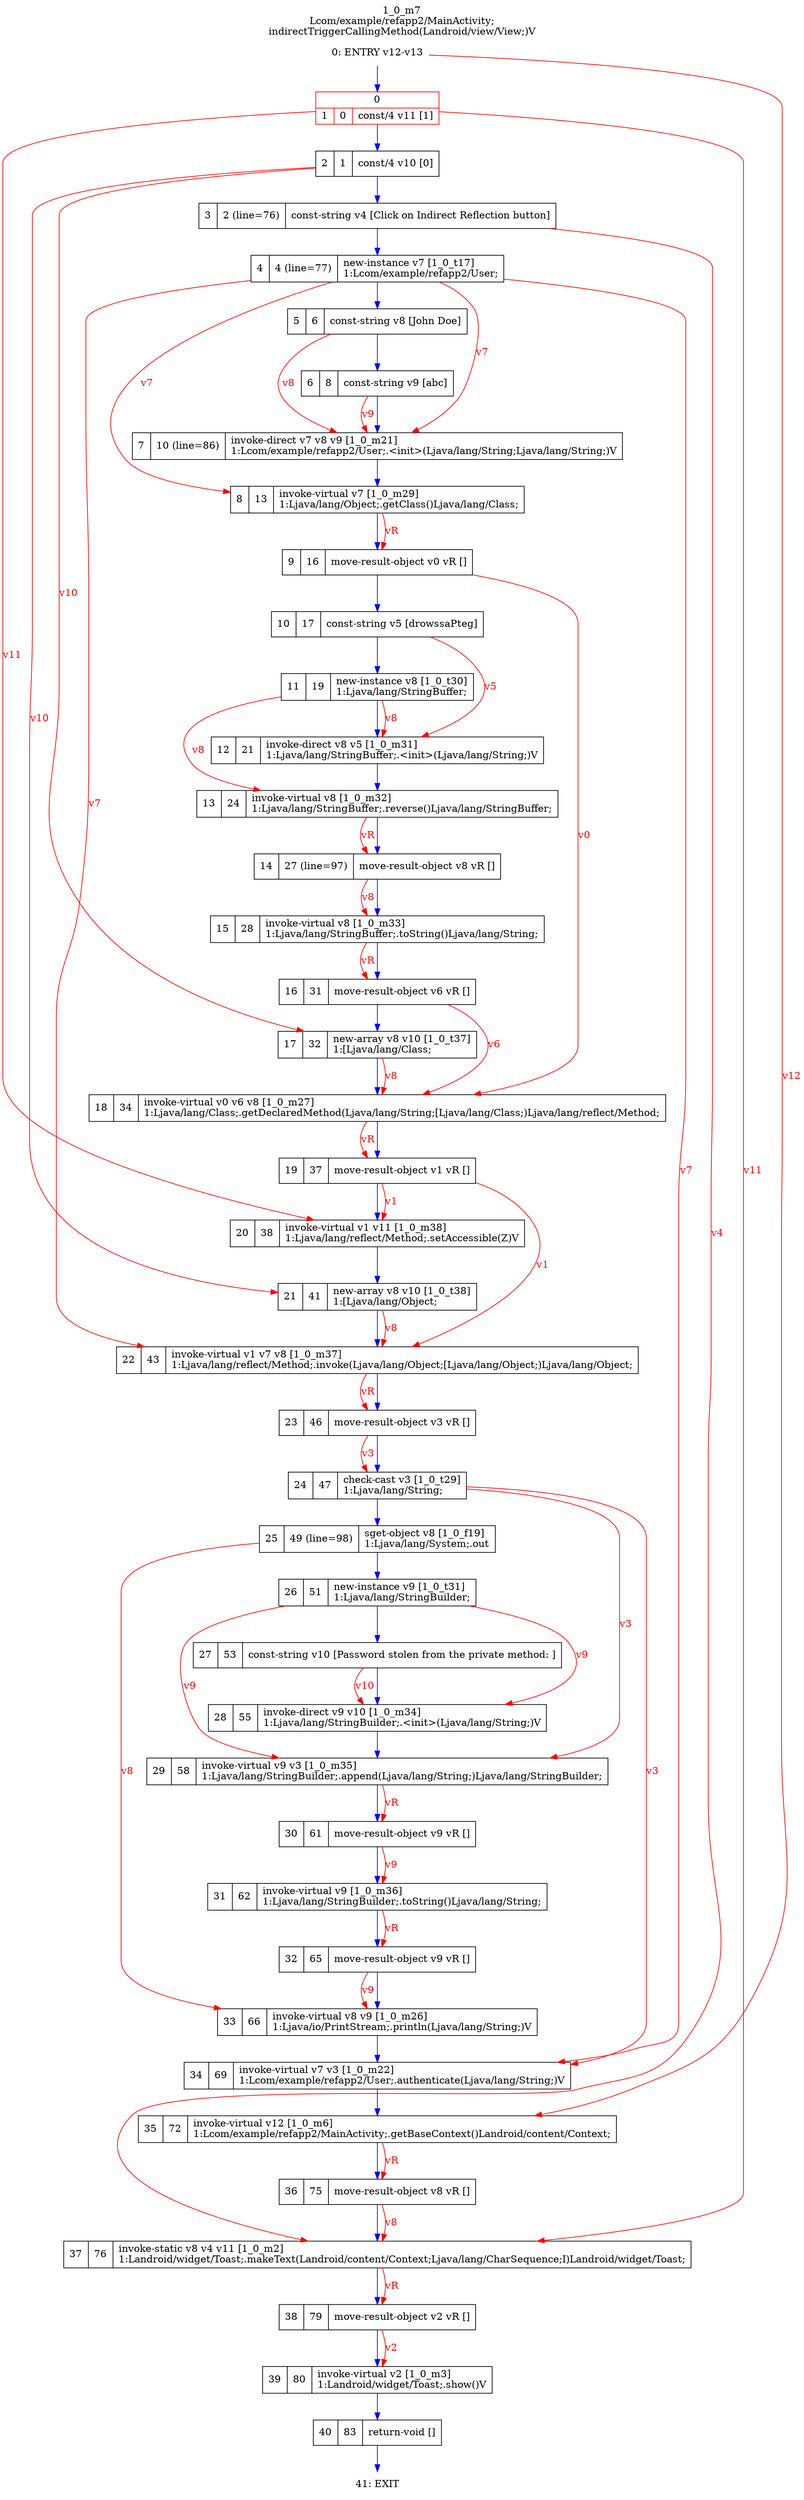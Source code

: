 digraph G {
rankdir=UD;
labelloc=t;
label="1_0_m7\nLcom/example/refapp2/MainActivity;
indirectTriggerCallingMethod(Landroid/view/View;)V";
0[label="0: ENTRY v12-v13",shape=plaintext];
1[label="{0|{1|0|const/4 v11 [1]\l}}",shape=record, color=red];
2[label="2|1|const/4 v10 [0]\l",shape=record];
3[label="3|2 (line=76)|const-string v4 [Click on Indirect Reflection button]\l",shape=record];
4[label="4|4 (line=77)|new-instance v7 [1_0_t17]\l1:Lcom/example/refapp2/User;\l",shape=record];
5[label="5|6|const-string v8 [John Doe]\l",shape=record];
6[label="6|8|const-string v9 [abc]\l",shape=record];
7[label="7|10 (line=86)|invoke-direct v7 v8 v9 [1_0_m21]\l1:Lcom/example/refapp2/User;.\<init\>(Ljava/lang/String;Ljava/lang/String;)V\l",shape=record,URL="1_0_m21.dot"];
8[label="8|13|invoke-virtual v7 [1_0_m29]\l1:Ljava/lang/Object;.getClass()Ljava/lang/Class;\l",shape=record,URL="1_0_m29.dot"];
9[label="9|16|move-result-object v0 vR []\l",shape=record];
10[label="10|17|const-string v5 [drowssaPteg]\l",shape=record];
11[label="11|19|new-instance v8 [1_0_t30]\l1:Ljava/lang/StringBuffer;\l",shape=record];
12[label="12|21|invoke-direct v8 v5 [1_0_m31]\l1:Ljava/lang/StringBuffer;.\<init\>(Ljava/lang/String;)V\l",shape=record,URL="1_0_m31.dot"];
13[label="13|24|invoke-virtual v8 [1_0_m32]\l1:Ljava/lang/StringBuffer;.reverse()Ljava/lang/StringBuffer;\l",shape=record,URL="1_0_m32.dot"];
14[label="14|27 (line=97)|move-result-object v8 vR []\l",shape=record];
15[label="15|28|invoke-virtual v8 [1_0_m33]\l1:Ljava/lang/StringBuffer;.toString()Ljava/lang/String;\l",shape=record,URL="1_0_m33.dot"];
16[label="16|31|move-result-object v6 vR []\l",shape=record];
17[label="17|32|new-array v8 v10 [1_0_t37]\l1:[Ljava/lang/Class;\l",shape=record];
18[label="18|34|invoke-virtual v0 v6 v8 [1_0_m27]\l1:Ljava/lang/Class;.getDeclaredMethod(Ljava/lang/String;[Ljava/lang/Class;)Ljava/lang/reflect/Method;\l",shape=record,URL="1_0_m27.dot"];
19[label="19|37|move-result-object v1 vR []\l",shape=record];
20[label="20|38|invoke-virtual v1 v11 [1_0_m38]\l1:Ljava/lang/reflect/Method;.setAccessible(Z)V\l",shape=record,URL="1_0_m38.dot"];
21[label="21|41|new-array v8 v10 [1_0_t38]\l1:[Ljava/lang/Object;\l",shape=record];
22[label="22|43|invoke-virtual v1 v7 v8 [1_0_m37]\l1:Ljava/lang/reflect/Method;.invoke(Ljava/lang/Object;[Ljava/lang/Object;)Ljava/lang/Object;\l",shape=record,URL="1_0_m37.dot"];
23[label="23|46|move-result-object v3 vR []\l",shape=record];
24[label="24|47|check-cast v3 [1_0_t29]\l1:Ljava/lang/String;\l",shape=record];
25[label="25|49 (line=98)|sget-object v8 [1_0_f19]\l1:Ljava/lang/System;.out\l",shape=record];
26[label="26|51|new-instance v9 [1_0_t31]\l1:Ljava/lang/StringBuilder;\l",shape=record];
27[label="27|53|const-string v10 [Password stolen from the private method: ]\l",shape=record];
28[label="28|55|invoke-direct v9 v10 [1_0_m34]\l1:Ljava/lang/StringBuilder;.\<init\>(Ljava/lang/String;)V\l",shape=record,URL="1_0_m34.dot"];
29[label="29|58|invoke-virtual v9 v3 [1_0_m35]\l1:Ljava/lang/StringBuilder;.append(Ljava/lang/String;)Ljava/lang/StringBuilder;\l",shape=record,URL="1_0_m35.dot"];
30[label="30|61|move-result-object v9 vR []\l",shape=record];
31[label="31|62|invoke-virtual v9 [1_0_m36]\l1:Ljava/lang/StringBuilder;.toString()Ljava/lang/String;\l",shape=record,URL="1_0_m36.dot"];
32[label="32|65|move-result-object v9 vR []\l",shape=record];
33[label="33|66|invoke-virtual v8 v9 [1_0_m26]\l1:Ljava/io/PrintStream;.println(Ljava/lang/String;)V\l",shape=record,URL="1_0_m26.dot"];
34[label="34|69|invoke-virtual v7 v3 [1_0_m22]\l1:Lcom/example/refapp2/User;.authenticate(Ljava/lang/String;)V\l",shape=record,URL="1_0_m22.dot"];
35[label="35|72|invoke-virtual v12 [1_0_m6]\l1:Lcom/example/refapp2/MainActivity;.getBaseContext()Landroid/content/Context;\l",shape=record,URL="1_0_m6.dot"];
36[label="36|75|move-result-object v8 vR []\l",shape=record];
37[label="37|76|invoke-static v8 v4 v11 [1_0_m2]\l1:Landroid/widget/Toast;.makeText(Landroid/content/Context;Ljava/lang/CharSequence;I)Landroid/widget/Toast;\l",shape=record,URL="1_0_m2.dot"];
38[label="38|79|move-result-object v2 vR []\l",shape=record];
39[label="39|80|invoke-virtual v2 [1_0_m3]\l1:Landroid/widget/Toast;.show()V\l",shape=record,URL="1_0_m3.dot"];
40[label="40|83|return-void []\l",shape=record];
41[label="41: EXIT",shape=plaintext];
0->1 [color=blue, fontcolor=blue,weight=100, taillabel=""];
1->2 [color=blue, fontcolor=blue,weight=100, taillabel=""];
2->3 [color=blue, fontcolor=blue,weight=100, taillabel=""];
3->4 [color=blue, fontcolor=blue,weight=100, taillabel=""];
4->5 [color=blue, fontcolor=blue,weight=100, taillabel=""];
5->6 [color=blue, fontcolor=blue,weight=100, taillabel=""];
6->7 [color=blue, fontcolor=blue,weight=100, taillabel=""];
7->8 [color=blue, fontcolor=blue,weight=100, taillabel=""];
8->9 [color=blue, fontcolor=blue,weight=100, taillabel=""];
9->10 [color=blue, fontcolor=blue,weight=100, taillabel=""];
10->11 [color=blue, fontcolor=blue,weight=100, taillabel=""];
11->12 [color=blue, fontcolor=blue,weight=100, taillabel=""];
12->13 [color=blue, fontcolor=blue,weight=100, taillabel=""];
13->14 [color=blue, fontcolor=blue,weight=100, taillabel=""];
14->15 [color=blue, fontcolor=blue,weight=100, taillabel=""];
15->16 [color=blue, fontcolor=blue,weight=100, taillabel=""];
16->17 [color=blue, fontcolor=blue,weight=100, taillabel=""];
17->18 [color=blue, fontcolor=blue,weight=100, taillabel=""];
18->19 [color=blue, fontcolor=blue,weight=100, taillabel=""];
19->20 [color=blue, fontcolor=blue,weight=100, taillabel=""];
20->21 [color=blue, fontcolor=blue,weight=100, taillabel=""];
21->22 [color=blue, fontcolor=blue,weight=100, taillabel=""];
22->23 [color=blue, fontcolor=blue,weight=100, taillabel=""];
23->24 [color=blue, fontcolor=blue,weight=100, taillabel=""];
24->25 [color=blue, fontcolor=blue,weight=100, taillabel=""];
25->26 [color=blue, fontcolor=blue,weight=100, taillabel=""];
26->27 [color=blue, fontcolor=blue,weight=100, taillabel=""];
27->28 [color=blue, fontcolor=blue,weight=100, taillabel=""];
28->29 [color=blue, fontcolor=blue,weight=100, taillabel=""];
29->30 [color=blue, fontcolor=blue,weight=100, taillabel=""];
30->31 [color=blue, fontcolor=blue,weight=100, taillabel=""];
31->32 [color=blue, fontcolor=blue,weight=100, taillabel=""];
32->33 [color=blue, fontcolor=blue,weight=100, taillabel=""];
33->34 [color=blue, fontcolor=blue,weight=100, taillabel=""];
34->35 [color=blue, fontcolor=blue,weight=100, taillabel=""];
35->36 [color=blue, fontcolor=blue,weight=100, taillabel=""];
36->37 [color=blue, fontcolor=blue,weight=100, taillabel=""];
37->38 [color=blue, fontcolor=blue,weight=100, taillabel=""];
38->39 [color=blue, fontcolor=blue,weight=100, taillabel=""];
39->40 [color=blue, fontcolor=blue,weight=100, taillabel=""];
40->41 [color=blue, fontcolor=blue,weight=100, taillabel=""];
4->7 [color=red, fontcolor=red, label="v7"];
5->7 [color=red, fontcolor=red, label="v8"];
6->7 [color=red, fontcolor=red, label="v9"];
4->8 [color=red, fontcolor=red, label="v7"];
8->9 [color=red, fontcolor=red, label="vR"];
10->12 [color=red, fontcolor=red, label="v5"];
11->12 [color=red, fontcolor=red, label="v8"];
11->13 [color=red, fontcolor=red, label="v8"];
13->14 [color=red, fontcolor=red, label="vR"];
14->15 [color=red, fontcolor=red, label="v8"];
15->16 [color=red, fontcolor=red, label="vR"];
2->17 [color=red, fontcolor=red, label="v10"];
9->18 [color=red, fontcolor=red, label="v0"];
16->18 [color=red, fontcolor=red, label="v6"];
17->18 [color=red, fontcolor=red, label="v8"];
18->19 [color=red, fontcolor=red, label="vR"];
1->20 [color=red, fontcolor=red, label="v11"];
19->20 [color=red, fontcolor=red, label="v1"];
2->21 [color=red, fontcolor=red, label="v10"];
4->22 [color=red, fontcolor=red, label="v7"];
19->22 [color=red, fontcolor=red, label="v1"];
21->22 [color=red, fontcolor=red, label="v8"];
22->23 [color=red, fontcolor=red, label="vR"];
23->24 [color=red, fontcolor=red, label="v3"];
26->28 [color=red, fontcolor=red, label="v9"];
27->28 [color=red, fontcolor=red, label="v10"];
24->29 [color=red, fontcolor=red, label="v3"];
26->29 [color=red, fontcolor=red, label="v9"];
29->30 [color=red, fontcolor=red, label="vR"];
30->31 [color=red, fontcolor=red, label="v9"];
31->32 [color=red, fontcolor=red, label="vR"];
25->33 [color=red, fontcolor=red, label="v8"];
32->33 [color=red, fontcolor=red, label="v9"];
4->34 [color=red, fontcolor=red, label="v7"];
24->34 [color=red, fontcolor=red, label="v3"];
0->35 [color=red, fontcolor=red, label="v12"];
35->36 [color=red, fontcolor=red, label="vR"];
1->37 [color=red, fontcolor=red, label="v11"];
3->37 [color=red, fontcolor=red, label="v4"];
36->37 [color=red, fontcolor=red, label="v8"];
37->38 [color=red, fontcolor=red, label="vR"];
38->39 [color=red, fontcolor=red, label="v2"];
}
